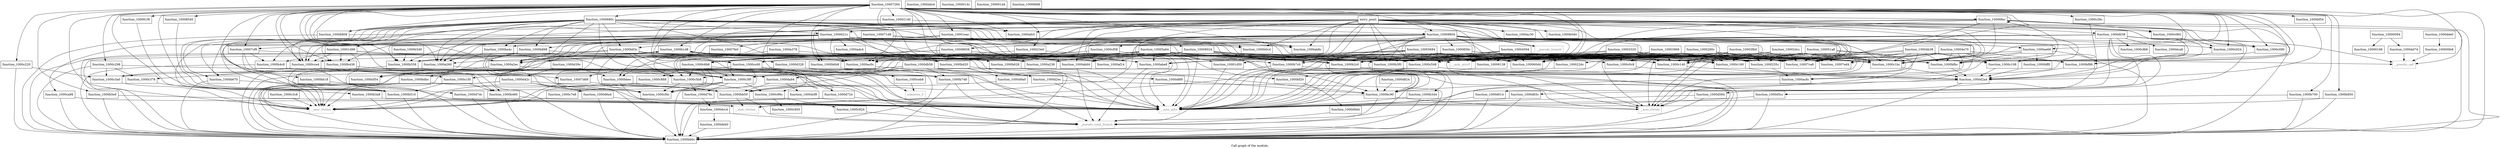 digraph "Call graph of the module." {
  label="Call graph of the module.";
  node [shape=record];

  Node_function_10006fec [label="{function_10006fec}"];
  Node_function_1000c0c8 [label="{function_1000c0c8}"];
  Node_function_10008804 [label="{function_10008804}"];
  Node_function_1000a238 [label="{function_1000a238}"];
  Node_function_1000a260 [label="{function_1000a260}"];
  Node_function_1000b6b8 [label="{function_1000b6b8}"];
  Node_function_1000a2ec [label="{function_1000a2ec}"];
  Node_function_1000a378 [label="{function_1000a378}"];
  Node_function_1000ab64 [label="{function_1000ab64}"];
  Node_function_1000b700 [label="{function_1000b700}"];
  Node_function_1000ab8c [label="{function_1000ab8c}"];
  Node_function_1000abe8 [label="{function_1000abe8}"];
  Node_function_1000ac0c [label="{function_1000ac0c}"];
  Node_function_1000ac30 [label="{function_1000ac30}"];
  Node_function_1000b748 [label="{function_1000b748}"];
  Node_function_1000b510 [label="{function_1000b510}"];
  Node_function_100071d8 [label="{function_100071d8}"];
  Node_function_1000ac8c [label="{function_1000ac8c}"];
  Node_function_10007294 [label="{function_10007294}"];
  Node_function_10007ca8 [label="{function_10007ca8}"];
  Node_function_1000adc4 [label="{function_1000adc4}"];
  Node_function_1000b7c0 [label="{function_1000b7c0}"];
  Node_function_1000ae68 [label="{function_1000ae68}"];
  Node_function_1000bfbc [label="{function_1000bfbc}"];
  Node_function_1000b558 [label="{function_1000b558}"];
  Node_function_1000c090 [label="{function_1000c090}"];
  Node_function_10008024 [label="{function_10008024}"];
  Node_function_1000b808 [label="{function_1000b808}"];
  Node_function_1000b438 [label="{function_1000b438}"];
  Node_function_1000af14 [label="{function_1000af14}"];
  Node_function_1000afc0 [label="{function_1000afc0}"];
  Node_function_1000b850 [label="{function_1000b850}"];
  Node_function_1000b040 [label="{function_1000b040}"];
  Node_function_1000b898 [label="{function_1000b898}"];
  Node_function_1000bff0 [label="{function_1000bff0}"];
  Node_function_1000b5d0 [label="{function_1000b5d0}"];
  Node_function_10007cf8 [label="{function_10007cf8}"];
  Node_function_1000b5e0 [label="{function_1000b5e0}"];
  Node_function_1000c024 [label="{function_1000c024}"];
  Node_function_10008540 [label="{function_10008540}"];
  Node_function_1000b93c [label="{function_1000b93c}"];
  Node_function_1000ba4c [label="{function_1000ba4c}"];
  Node_function_1000bb0c [label="{function_1000bb0c}"];
  Node_function_1000b628 [label="{function_1000b628}"];
  Node_function_10007d68 [label="{function_10007d68}"];
  Node_function_1000bb18 [label="{function_1000bb18}"];
  Node_function_1000c060 [label="{function_1000c060}"];
  Node_function_1000b670 [label="{function_1000b670}"];
  Node_function_1000856c [label="{function_1000856c}"];
  Node_function_1000b480 [label="{function_1000b480}"];
  Node_function_1000bb50 [label="{function_1000bb50}"];
  Node_function_1000b0c4 [label="{function_1000b0c4}"];
  Node_function_1000bbec [label="{function_1000bbec}"];
  Node_function_1000bc90 [label="{function_1000bc90}"];
  Node_function_10007ed4 [label="{function_10007ed4}"];
  Node_function_1000b1d8 [label="{function_1000b1d8}"];
  Node_function_10007fe0 [label="{function_10007fe0}"];
  Node_function_10008658 [label="{function_10008658}"];
  Node_function_1000b4c8 [label="{function_1000b4c8}"];
  Node_function_1000bd20 [label="{function_1000bd20}"];
  Node_function_1000b2c0 [label="{function_1000b2c0}"];
  Node_function_1000bdbc [label="{function_1000bdbc}"];
  Node_function_1000b344 [label="{function_1000b344}"];
  Node_function_1000bf20 [label="{function_1000bf20}"];
  Node_function_1000b3a8 [label="{function_1000b3a8}"];
  Node_function_1000bf54 [label="{function_1000bf54}"];
  Node_function_1000b3f0 [label="{function_1000b3f0}"];
  Node_function_1000d038 [label="{function_1000d038}"];
  Node_function_1000c108 [label="{function_1000c108}"];
  Node_function_1000c140 [label="{function_1000c140}"];
  Node_function_1000c180 [label="{function_1000c180}"];
  Node_function_1000c1bc [label="{function_1000c1bc}"];
  Node_function_1000c1f0 [label="{function_1000c1f0}"];
  Node_function_1000c220 [label="{function_1000c220}"];
  Node_function_1000c26c [label="{function_1000c26c}"];
  Node_function_1000c298 [label="{function_1000c298}"];
  Node_function_1000c378 [label="{function_1000c378}"];
  Node_function_1000c3a0 [label="{function_1000c3a0}"];
  Node_function_1000c3c8 [label="{function_1000c3c8}"];
  Node_function_1000c3f0 [label="{function_1000c3f0}"];
  Node_function_1000c548 [label="{function_1000c548}"];
  Node_function_1000c5b8 [label="{function_1000c5b8}"];
  Node_function_1000c6b8 [label="{function_1000c6b8}"];
  Node_function_1000c7e8 [label="{function_1000c7e8}"];
  Node_function_1000c888 [label="{function_1000c888}"];
  Node_function_1000c924 [label="{function_1000c924}"];
  Node_function_1000c950 [label="{function_1000c950}"];
  Node_function_1000c96c [label="{function_1000c96c}"];
  Node_function_1000ca98 [label="{function_1000ca98}"];
  Node_function_1000cc60 [label="{function_1000cc60}"];
  Node_function_1000cce4 [label="{function_1000cce4}"];
  Node_function_1000ceb8 [label="{function_1000ceb8}"];
  Node_function_1000cf4c [label="{function_1000cf4c}"];
  Node_function_1000cf54 [label="{function_1000cf54}"];
  Node_function_1000cf58 [label="{function_1000cf58}"];
  Node_function_1000cfb8 [label="{function_1000cfb8}"];
  Node_function_1000d2a4 [label="{function_1000d2a4}"];
  Node_function_1000d2ec [label="{function_1000d2ec}"];
  Node_function_1000d328 [label="{function_1000d328}"];
  Node_function_1000d39c [label="{function_1000d39c}"];
  Node_function_1000d42c [label="{function_1000d42c}"];
  Node_function_1000d584 [label="{function_1000d584}"];
  Node_function_1000d5cc [label="{function_1000d5cc}"];
  Node_function_1000d614 [label="{function_1000d614}"];
  Node_function_1000d65c [label="{function_1000d65c}"];
  Node_function_1000d6a4 [label="{function_1000d6a4}"];
  Node_function_1000d724 [label="{function_1000d724}"];
  Node_function_1000d76c [label="{function_1000d76c}"];
  Node_function_1000d7dc [label="{function_1000d7dc}"];
  Node_function_1000d824 [label="{function_1000d824}"];
  Node_function_1000d8f0 [label="{function_1000d8f0}"];
  Node_function_1000d9a0 [label="{function_1000d9a0}"];
  Node_function_1000d9d4 [label="{function_1000d9d4}"];
  Node_function_1000da94 [label="{function_1000da94}"];
  Node_function_1000db58 [label="{function_1000db58}"];
  Node_function_1000dca8 [label="{function_1000dca8}"];
  Node_function_1000dcc4 [label="{function_1000dcc4}"];
  Node_function_1000dcf8 [label="{function_1000dcf8}"];
  Node_function_1000dd40 [label="{function_1000dd40}"];
  Node_function_1000dd74 [label="{function_1000dd74}"];
  Node_function_1000ddc4 [label="{function_1000ddc4}"];
  Node_function_1000dde0 [label="{function_1000dde0}"];
  Node___asm_rlwinm [color="gray50", fontcolor="gray50", label="{__asm_rlwinm}"];
  Node___asm_rlwinm_ [color="gray50", fontcolor="gray50", label="{__asm_rlwinm_}"];
  Node___asm_rlwimi [color="gray50", fontcolor="gray50", label="{__asm_rlwimi}"];
  Node___asm_mfcr [color="gray50", fontcolor="gray50", label="{__asm_mfcr}"];
  Node___asm_mtcrf [color="gray50", fontcolor="gray50", label="{__asm_mtcrf}"];
  Node_unknown_0 [color="gray50", fontcolor="gray50", label="{unknown_0}"];
  Node_function_1000bf88 [label="{function_1000bf88}"];
  Node___pseudo_call [color="gray50", fontcolor="gray50", label="{__pseudo_call}"];
  Node___pseudo_branch [color="gray50", fontcolor="gray50", label="{__pseudo_branch}"];
  Node___pseudo_cond_branch [color="gray50", fontcolor="gray50", label="{__pseudo_cond_branch}"];
  Node_function_10000094 [label="{function_10000094}"];
  Node_function_100000b8 [label="{function_100000b8}"];
  Node_function_1000014c [label="{function_1000014c}"];
  Node_function_10000168 [label="{function_10000168}"];
  Node_function_100001d4 [label="{function_100001d4}"];
  Node_entry_point [label="{entry_point}"];
  Node_function_10001d50 [label="{function_10001d50}"];
  Node_function_10001d98 [label="{function_10001d98}"];
  Node_function_10001eac [label="{function_10001eac}"];
  Node_function_10002140 [label="{function_10002140}"];
  Node_function_100022dc [label="{function_100022dc}"];
  Node_function_1000235c [label="{function_1000235c}"];
  Node_function_100023e0 [label="{function_100023e0}"];
  Node_function_1000280c [label="{function_1000280c}"];
  Node_function_10002dcc [label="{function_10002dcc}"];
  Node_function_10003320 [label="{function_10003320}"];
  Node_function_10003968 [label="{function_10003968}"];
  Node_function_10003fb0 [label="{function_10003fb0}"];
  Node_function_10004594 [label="{function_10004594}"];
  Node_function_10004b38 [label="{function_10004b38}"];
  Node_function_10004e70 [label="{function_10004e70}"];
  Node_function_100051a8 [label="{function_100051a8}"];
  Node_function_10005684 [label="{function_10005684}"];
  Node_function_10005a64 [label="{function_10005a64}"];
  Node_function_100060d4 [label="{function_100060d4}"];
  Node_function_10006138 [label="{function_10006138}"];
  Node_function_100061f0 [label="{function_100061f0}"];
  Node_function_1000621c [label="{function_1000621c}"];
  Node_function_1000680c [label="{function_1000680c}"];
  Node_function_10006fd8 [label="{function_10006fd8}"];
  Node_function_10006fec -> Node_function_10006fec;
  Node_function_10006fec -> Node_function_1000bfbc;
  Node_function_10006fec -> Node_function_1000bb0c;
  Node_function_10006fec -> Node_function_1000c060;
  Node_function_10006fec -> Node_function_1000b2c0;
  Node_function_10006fec -> Node_function_1000b3f0;
  Node_function_10006fec -> Node_function_1000c180;
  Node_function_10006fec -> Node_function_1000c1bc;
  Node_function_10006fec -> Node_function_1000cce4;
  Node_function_10006fec -> Node_function_1000bf88;
  Node_function_10006fec -> Node_function_1000621c;
  Node_function_1000c0c8 -> Node_function_1000d2a4;
  Node_function_10008804 -> Node_function_1000c0c8;
  Node_function_10008804 -> Node_function_1000b6b8;
  Node_function_10008804 -> Node_function_10007ca8;
  Node_function_10008804 -> Node_function_1000b7c0;
  Node_function_10008804 -> Node_function_1000ae68;
  Node_function_10008804 -> Node_function_1000c090;
  Node_function_10008804 -> Node_function_1000b438;
  Node_function_10008804 -> Node_function_10007cf8;
  Node_function_10008804 -> Node_function_1000c024;
  Node_function_10008804 -> Node_function_1000bb0c;
  Node_function_10008804 -> Node_function_1000856c;
  Node_function_10008804 -> Node_function_1000bbec;
  Node_function_10008804 -> Node_function_10008658;
  Node_function_10008804 -> Node_function_1000b2c0;
  Node_function_10008804 -> Node_function_1000b3f0;
  Node_function_10008804 -> Node_function_1000c108;
  Node_function_10008804 -> Node_function_1000c140;
  Node_function_10008804 -> Node_function_1000c180;
  Node_function_10008804 -> Node_function_1000c1bc;
  Node_function_10008804 -> Node_function_1000c548;
  Node_function_10008804 -> Node_function_1000cc60;
  Node_function_10008804 -> Node___asm_rlwinm;
  Node_function_10008804 -> Node___asm_rlwimi;
  Node_function_10008804 -> Node___pseudo_branch;
  Node_function_10008804 -> Node_function_100060d4;
  Node_function_10008804 -> Node_function_10006138;
  Node_function_1000a260 -> Node___asm_rlwinm;
  Node_function_1000a260 -> Node___pseudo_cond_branch;
  Node_function_1000b6b8 -> Node_function_1000bb0c;
  Node_function_1000b6b8 -> Node___asm_mfcr;
  Node_function_1000a2ec -> Node___asm_rlwinm;
  Node_function_1000a2ec -> Node___pseudo_cond_branch;
  Node_function_1000a378 -> Node_function_1000abe8;
  Node_function_1000a378 -> Node_function_1000c3f0;
  Node_function_1000ab64 -> Node___pseudo_cond_branch;
  Node_function_1000b700 -> Node_function_1000bb0c;
  Node_function_1000b700 -> Node___asm_mfcr;
  Node_function_1000abe8 -> Node___pseudo_cond_branch;
  Node_function_1000ac0c -> Node___pseudo_cond_branch;
  Node_function_1000b748 -> Node_function_1000bb0c;
  Node_function_1000b748 -> Node___asm_mfcr;
  Node_function_1000b510 -> Node_function_1000bb0c;
  Node_function_1000b510 -> Node___asm_mfcr;
  Node_function_100071d8 -> Node_function_1000a238;
  Node_function_100071d8 -> Node_function_1000a260;
  Node_function_100071d8 -> Node_function_1000a2ec;
  Node_function_100071d8 -> Node_function_10007ca8;
  Node_function_100071d8 -> Node_function_10008024;
  Node_function_100071d8 -> Node_function_10007fe0;
  Node_function_1000ac8c -> Node___pseudo_cond_branch;
  Node_function_10007294 -> Node_function_10006fec;
  Node_function_10007294 -> Node_function_10008804;
  Node_function_10007294 -> Node_function_1000a238;
  Node_function_10007294 -> Node_function_1000a260;
  Node_function_10007294 -> Node_function_1000b6b8;
  Node_function_10007294 -> Node_function_1000a2ec;
  Node_function_10007294 -> Node_function_1000ab64;
  Node_function_10007294 -> Node_function_1000b700;
  Node_function_10007294 -> Node_function_1000ab8c;
  Node_function_10007294 -> Node_function_1000ac0c;
  Node_function_10007294 -> Node_function_1000b748;
  Node_function_10007294 -> Node_function_1000b510;
  Node_function_10007294 -> Node_function_10007ca8;
  Node_function_10007294 -> Node_function_1000ae68;
  Node_function_10007294 -> Node_function_1000bfbc;
  Node_function_10007294 -> Node_function_1000b558;
  Node_function_10007294 -> Node_function_1000c090;
  Node_function_10007294 -> Node_function_1000b808;
  Node_function_10007294 -> Node_function_1000b438;
  Node_function_10007294 -> Node_function_1000afc0;
  Node_function_10007294 -> Node_function_1000b850;
  Node_function_10007294 -> Node_function_10007cf8;
  Node_function_10007294 -> Node_function_1000b5e0;
  Node_function_10007294 -> Node_function_1000c024;
  Node_function_10007294 -> Node_function_10008540;
  Node_function_10007294 -> Node_function_1000bb0c;
  Node_function_10007294 -> Node_function_10007d68;
  Node_function_10007294 -> Node_function_1000bb50;
  Node_function_10007294 -> Node_function_1000b1d8;
  Node_function_10007294 -> Node_function_1000b2c0;
  Node_function_10007294 -> Node_function_1000b3a8;
  Node_function_10007294 -> Node_function_1000bf54;
  Node_function_10007294 -> Node_function_1000b3f0;
  Node_function_10007294 -> Node_function_1000c108;
  Node_function_10007294 -> Node_function_1000c1bc;
  Node_function_10007294 -> Node_function_1000c1f0;
  Node_function_10007294 -> Node_function_1000c220;
  Node_function_10007294 -> Node_function_1000c26c;
  Node_function_10007294 -> Node_function_1000c298;
  Node_function_10007294 -> Node_function_1000cc60;
  Node_function_10007294 -> Node_function_1000cce4;
  Node_function_10007294 -> Node___asm_rlwinm;
  Node_function_10007294 -> Node___pseudo_call;
  Node_function_10007294 -> Node_function_10001eac;
  Node_function_10007294 -> Node_function_10002140;
  Node_function_10007294 -> Node_function_100023e0;
  Node_function_10007294 -> Node_function_100061f0;
  Node_function_10007294 -> Node_function_1000680c;
  Node_function_1000adc4 -> Node_function_1000b628;
  Node_function_1000b7c0 -> Node_function_1000bb0c;
  Node_function_1000b7c0 -> Node___asm_mfcr;
  Node_function_1000ae68 -> Node_function_1000bfbc;
  Node_function_1000ae68 -> Node_function_1000bff0;
  Node_function_1000ae68 -> Node_function_1000bb0c;
  Node_function_1000ae68 -> Node_function_1000b3f0;
  Node_function_1000ae68 -> Node_function_1000c1bc;
  Node_function_1000bfbc -> Node_function_1000d2a4;
  Node_function_1000b558 -> Node_function_1000bb0c;
  Node_function_1000b558 -> Node___asm_mfcr;
  Node_function_1000c090 -> Node_function_1000d2a4;
  Node_function_10008024 -> Node_function_1000c0c8;
  Node_function_10008024 -> Node_function_1000b6b8;
  Node_function_10008024 -> Node_function_1000ab64;
  Node_function_10008024 -> Node_function_1000ac0c;
  Node_function_10008024 -> Node_function_10007ca8;
  Node_function_10008024 -> Node_function_1000bfbc;
  Node_function_10008024 -> Node_function_1000b2c0;
  Node_function_10008024 -> Node_function_1000b3f0;
  Node_function_10008024 -> Node_function_1000c108;
  Node_function_10008024 -> Node_function_1000c1bc;
  Node_function_10008024 -> Node_function_1000c548;
  Node_function_10008024 -> Node_function_1000c5b8;
  Node_function_10008024 -> Node_function_1000c6b8;
  Node_function_10008024 -> Node_function_1000cce4;
  Node_function_10008024 -> Node___asm_rlwinm;
  Node_function_10008024 -> Node___asm_mfcr;
  Node_function_10008024 -> Node___asm_mtcrf;
  Node_function_1000b808 -> Node_function_1000bb0c;
  Node_function_1000b808 -> Node___asm_mfcr;
  Node_function_1000b438 -> Node_function_1000bb0c;
  Node_function_1000b438 -> Node___asm_mfcr;
  Node_function_1000b850 -> Node_function_1000bb0c;
  Node_function_1000b850 -> Node___asm_mfcr;
  Node_function_1000b898 -> Node_function_1000bb0c;
  Node_function_1000b898 -> Node_function_1000b3f0;
  Node_function_1000b898 -> Node_function_1000c5b8;
  Node_function_1000b898 -> Node_function_1000cf4c;
  Node_function_1000b898 -> Node_function_1000cf54;
  Node_function_1000bff0 -> Node_function_1000d2a4;
  Node_function_1000b5d0 -> Node_function_1000b558;
  Node_function_10007cf8 -> Node_function_1000b7c0;
  Node_function_10007cf8 -> Node_function_1000bb18;
  Node_function_10007cf8 -> Node_function_1000b480;
  Node_function_10007cf8 -> Node_function_1000b4c8;
  Node_function_1000b5e0 -> Node_function_1000bb0c;
  Node_function_1000b5e0 -> Node___asm_mfcr;
  Node_function_1000c024 -> Node_function_1000d2a4;
  Node_function_10008540 -> Node_function_1000b510;
  Node_function_1000b93c -> Node_function_1000b558;
  Node_function_1000b93c -> Node_function_1000bb0c;
  Node_function_1000b93c -> Node_function_1000b2c0;
  Node_function_1000b93c -> Node_function_1000b3f0;
  Node_function_1000b93c -> Node_function_1000c3f0;
  Node_function_1000b93c -> Node_function_1000c548;
  Node_function_1000b93c -> Node_function_1000c5b8;
  Node_function_1000b93c -> Node_function_1000cf4c;
  Node_function_1000b93c -> Node_function_1000d328;
  Node_function_1000ba4c -> Node_function_1000cf4c;
  Node_function_1000ba4c -> Node_function_1000cf54;
  Node_function_1000ba4c -> Node_function_1000d39c;
  Node_function_1000b628 -> Node_function_1000bb0c;
  Node_function_1000b628 -> Node___asm_mfcr;
  Node_function_10007d68 -> Node_function_1000bb50;
  Node_function_10007d68 -> Node___asm_rlwinm;
  Node_function_1000bb18 -> Node_function_1000d7dc;
  Node_function_1000c060 -> Node_function_1000d2a4;
  Node_function_1000b670 -> Node_function_1000bb0c;
  Node_function_1000b670 -> Node___asm_mfcr;
  Node_function_1000856c -> Node_function_1000ac0c;
  Node_function_1000856c -> Node_function_1000bfbc;
  Node_function_1000856c -> Node_function_1000b2c0;
  Node_function_1000856c -> Node_function_1000b3f0;
  Node_function_1000856c -> Node_function_1000c1bc;
  Node_function_1000b480 -> Node_function_1000bb0c;
  Node_function_1000b480 -> Node___asm_mfcr;
  Node_function_1000bb50 -> Node___asm_rlwinm_;
  Node_function_1000bb50 -> Node___pseudo_cond_branch;
  Node_function_1000bbec -> Node_function_1000bb50;
  Node_function_1000bbec -> Node___asm_rlwinm_;
  Node_function_1000bc90 -> Node___asm_rlwinm_;
  Node_function_1000bc90 -> Node___asm_rlwimi;
  Node_function_1000bc90 -> Node___pseudo_cond_branch;
  Node_function_1000b1d8 -> Node_function_1000bb0c;
  Node_function_1000b1d8 -> Node_function_1000bd20;
  Node_function_1000b1d8 -> Node_function_1000bdbc;
  Node_function_1000b1d8 -> Node___asm_mfcr;
  Node_function_10007fe0 -> Node_function_1000c5b8;
  Node_function_10008658 -> Node_function_1000ab64;
  Node_function_10008658 -> Node_function_1000abe8;
  Node_function_10008658 -> Node_function_1000c3f0;
  Node_function_10008658 -> Node_function_1000c6b8;
  Node_function_1000b4c8 -> Node_function_1000bb0c;
  Node_function_1000b4c8 -> Node___asm_mfcr;
  Node_function_1000bd20 -> Node_function_1000bc90;
  Node_function_1000bd20 -> Node_function_1000b1d8;
  Node_function_1000bd20 -> Node_function_1000d9a0;
  Node_function_1000b2c0 -> Node_function_1000bb0c;
  Node_function_1000b2c0 -> Node_function_1000b344;
  Node_function_1000b2c0 -> Node___asm_mfcr;
  Node_function_1000bdbc -> Node_function_1000bb0c;
  Node_function_1000bdbc -> Node_function_1000bb50;
  Node_function_1000bdbc -> Node_function_1000b1d8;
  Node_function_1000bdbc -> Node___asm_rlwinm;
  Node_function_1000b344 -> Node_function_1000bb0c;
  Node_function_1000b344 -> Node___asm_mfcr;
  Node_function_1000bf20 -> Node_function_1000d9d4;
  Node_function_1000b3a8 -> Node_function_1000bb0c;
  Node_function_1000b3a8 -> Node___asm_mfcr;
  Node_function_1000bf54 -> Node_function_1000d2a4;
  Node_function_1000b3f0 -> Node_function_1000bb0c;
  Node_function_1000b3f0 -> Node___asm_mfcr;
  Node_function_1000d038 -> Node_function_1000bb0c;
  Node_function_1000d038 -> Node_function_1000bb50;
  Node_function_1000d038 -> Node_function_1000bc90;
  Node_function_1000d038 -> Node_function_1000cc60;
  Node_function_1000d038 -> Node_function_1000cf58;
  Node_function_1000d038 -> Node_function_1000cfb8;
  Node_function_1000d038 -> Node_function_1000d584;
  Node_function_1000d038 -> Node_function_1000d5cc;
  Node_function_1000d038 -> Node_function_1000d614;
  Node_function_1000d038 -> Node_function_1000d65c;
  Node_function_1000d038 -> Node_function_1000dca8;
  Node_function_1000d038 -> Node___pseudo_call;
  Node_function_1000c108 -> Node_function_1000d2a4;
  Node_function_1000c140 -> Node_function_1000d2a4;
  Node_function_1000c180 -> Node_function_1000d2a4;
  Node_function_1000c1bc -> Node_function_1000d2a4;
  Node_function_1000c1f0 -> Node_function_1000b510;
  Node_function_1000c1f0 -> Node_function_1000b480;
  Node_function_1000c220 -> Node_function_1000bb0c;
  Node_function_1000c220 -> Node_function_1000c3a0;
  Node_function_1000c26c -> Node_function_1000bc90;
  Node_function_1000c298 -> Node_function_1000bb0c;
  Node_function_1000c298 -> Node_function_1000c378;
  Node_function_1000c298 -> Node_function_1000c3a0;
  Node_function_1000c298 -> Node_function_1000da94;
  Node_function_1000c378 -> Node___asm_rlwinm;
  Node_function_1000c3a0 -> Node___asm_rlwinm;
  Node_function_1000c3c8 -> Node___asm_rlwinm;
  Node_function_1000c3f0 -> Node_function_1000bb0c;
  Node_function_1000c3f0 -> Node_function_1000c7e8;
  Node_function_1000c3f0 -> Node_function_1000c96c;
  Node_function_1000c3f0 -> Node_function_1000cf4c;
  Node_function_1000c3f0 -> Node_function_1000d76c;
  Node_function_1000c3f0 -> Node___asm_rlwinm;
  Node_function_1000c548 -> Node_function_1000bb0c;
  Node_function_1000c548 -> Node_function_1000bc90;
  Node_function_1000c548 -> Node_function_1000c3f0;
  Node_function_1000c5b8 -> Node_function_1000c96c;
  Node_function_1000c5b8 -> Node_function_1000cf4c;
  Node_function_1000c5b8 -> Node_function_1000d76c;
  Node_function_1000c6b8 -> Node_function_1000bb50;
  Node_function_1000c6b8 -> Node_function_1000c3f0;
  Node_function_1000c6b8 -> Node_function_1000c5b8;
  Node_function_1000c6b8 -> Node_function_1000c888;
  Node_function_1000c6b8 -> Node_function_1000c96c;
  Node_function_1000c6b8 -> Node_function_1000cf4c;
  Node_function_1000c6b8 -> Node___asm_rlwinm;
  Node_function_1000c7e8 -> Node___asm_rlwinm;
  Node_function_1000c888 -> Node___asm_rlwinm;
  Node_function_1000c924 -> Node___pseudo_cond_branch;
  Node_function_1000c96c -> Node_function_1000c924;
  Node_function_1000c96c -> Node_function_1000c950;
  Node_function_1000ca98 -> Node_function_1000bb0c;
  Node_function_1000ca98 -> Node___asm_rlwinm_;
  Node_function_1000cc60 -> Node_function_1000ceb8;
  Node_function_1000cc60 -> Node_function_1000cf4c;
  Node_function_1000cc60 -> Node_function_1000cf54;
  Node_function_1000cc60 -> Node_function_1000d2ec;
  Node_function_1000cc60 -> Node_unknown_0;
  Node_function_1000cce4 -> Node_function_1000b748;
  Node_function_1000cce4 -> Node_function_1000bb0c;
  Node_function_1000cce4 -> Node_function_1000c378;
  Node_function_1000cce4 -> Node_function_1000c3a0;
  Node_function_1000cce4 -> Node_function_1000d724;
  Node_function_1000cce4 -> Node_function_1000da94;
  Node_function_1000cce4 -> Node___asm_rlwinm;
  Node_function_1000cce4 -> Node___asm_mfcr;
  Node_function_1000ceb8 -> Node_unknown_0;
  Node_function_1000cf58 -> Node_function_1000b558;
  Node_function_1000cf58 -> Node_function_1000b2c0;
  Node_function_1000cf58 -> Node_function_1000db58;
  Node_function_1000d2a4 -> Node_function_1000bb0c;
  Node_function_1000d2a4 -> Node___asm_mfcr;
  Node_function_1000d2ec -> Node_function_1000bb0c;
  Node_function_1000d2ec -> Node___asm_mfcr;
  Node_function_1000d328 -> Node_function_1000bb0c;
  Node_function_1000d328 -> Node_function_1000d8f0;
  Node_function_1000d328 -> Node___asm_mfcr;
  Node_function_1000d39c -> Node_function_1000bbec;
  Node_function_1000d39c -> Node_function_1000d42c;
  Node_function_1000d42c -> Node_function_1000bb0c;
  Node_function_1000d42c -> Node_function_1000bb50;
  Node_function_1000d42c -> Node_function_1000d6a4;
  Node_function_1000d42c -> Node___asm_rlwinm;
  Node_function_1000d42c -> Node___asm_mfcr;
  Node_function_1000d584 -> Node_function_1000bb0c;
  Node_function_1000d584 -> Node___asm_mfcr;
  Node_function_1000d5cc -> Node_function_1000bb0c;
  Node_function_1000d5cc -> Node___asm_mfcr;
  Node_function_1000d614 -> Node_function_1000bb0c;
  Node_function_1000d614 -> Node___asm_mfcr;
  Node_function_1000d65c -> Node_function_1000bb0c;
  Node_function_1000d65c -> Node___asm_mfcr;
  Node_function_1000d6a4 -> Node_function_1000bb0c;
  Node_function_1000d6a4 -> Node___asm_mfcr;
  Node_function_1000d724 -> Node_function_1000bb0c;
  Node_function_1000d724 -> Node___asm_mfcr;
  Node_function_1000d76c -> Node_function_1000dcc4;
  Node_function_1000d7dc -> Node_function_1000bb0c;
  Node_function_1000d7dc -> Node___asm_mfcr;
  Node_function_1000d824 -> Node_function_1000bc90;
  Node_function_1000d8f0 -> Node_function_1000bc90;
  Node_function_1000d9a0 -> Node_function_1000bb50;
  Node_function_1000d9d4 -> Node___pseudo_cond_branch;
  Node_function_1000da94 -> Node_function_1000bb50;
  Node_function_1000da94 -> Node_function_1000dcf8;
  Node_function_1000db58 -> Node_function_1000b748;
  Node_function_1000db58 -> Node_function_1000bc90;
  Node_function_1000db58 -> Node_function_1000c1f0;
  Node_function_1000db58 -> Node_function_1000c3a0;
  Node_function_1000db58 -> Node_function_1000cf4c;
  Node_function_1000db58 -> Node_function_1000d2ec;
  Node_function_1000db58 -> Node_function_1000da94;
  Node_function_1000db58 -> Node___pseudo_cond_branch;
  Node_function_1000dcc4 -> Node_function_1000dd40;
  Node_function_1000dcc4 -> Node___pseudo_cond_branch;
  Node_function_1000dcf8 -> Node_function_1000bb0c;
  Node_function_1000dcf8 -> Node___asm_mfcr;
  Node_function_1000dd40 -> Node_function_1000bb0c;
  Node_function_1000dd74 -> Node___pseudo_call;
  Node_function_1000dde0 -> Node_function_100000b8;
  Node_function_1000bf88 -> Node_function_1000d2a4;
  Node_function_10000094 -> Node_function_1000dd74;
  Node_function_10000094 -> Node_function_10000168;
  Node_function_100000b8 -> Node___pseudo_call;
  Node_entry_point -> Node_function_1000a238;
  Node_entry_point -> Node_function_1000a260;
  Node_entry_point -> Node_function_1000b6b8;
  Node_entry_point -> Node_function_1000a2ec;
  Node_entry_point -> Node_function_1000ab64;
  Node_entry_point -> Node_function_1000ab8c;
  Node_entry_point -> Node_function_1000ac0c;
  Node_entry_point -> Node_function_1000ac30;
  Node_entry_point -> Node_function_1000ac8c;
  Node_entry_point -> Node_function_10007ca8;
  Node_entry_point -> Node_function_1000b7c0;
  Node_entry_point -> Node_function_1000bfbc;
  Node_entry_point -> Node_function_1000c090;
  Node_entry_point -> Node_function_1000af14;
  Node_entry_point -> Node_function_1000afc0;
  Node_entry_point -> Node_function_1000b040;
  Node_entry_point -> Node_function_1000c024;
  Node_entry_point -> Node_function_1000bb0c;
  Node_entry_point -> Node_function_1000b0c4;
  Node_entry_point -> Node_function_1000bbec;
  Node_entry_point -> Node_function_1000bc90;
  Node_entry_point -> Node_function_1000b2c0;
  Node_entry_point -> Node_function_1000b3f0;
  Node_entry_point -> Node_function_1000d038;
  Node_entry_point -> Node_function_1000c108;
  Node_entry_point -> Node_function_1000c180;
  Node_entry_point -> Node_function_1000c1bc;
  Node_entry_point -> Node_function_1000c548;
  Node_entry_point -> Node_function_1000cce4;
  Node_entry_point -> Node___asm_rlwinm;
  Node_entry_point -> Node___asm_mfcr;
  Node_entry_point -> Node___asm_mtcrf;
  Node_entry_point -> Node___pseudo_branch;
  Node_entry_point -> Node_function_10001d50;
  Node_entry_point -> Node_function_1000235c;
  Node_function_10001d50 -> Node___pseudo_cond_branch;
  Node_function_10001d98 -> Node_function_1000b510;
  Node_function_10001d98 -> Node_function_1000b438;
  Node_function_10001d98 -> Node_function_1000b4c8;
  Node_function_10001d98 -> Node_function_1000cc60;
  Node_function_10001d98 -> Node_function_1000cce4;
  Node_function_10001d98 -> Node___pseudo_call;
  Node_function_10001eac -> Node_function_1000abe8;
  Node_function_10001eac -> Node_function_1000bb0c;
  Node_function_10001eac -> Node_function_1000c548;
  Node_function_10001eac -> Node_function_1000c5b8;
  Node_function_10001eac -> Node___asm_mfcr;
  Node_function_10001eac -> Node___asm_mtcrf;
  Node_function_10001eac -> Node_function_10001d98;
  Node_function_10002140 -> Node_function_10008804;
  Node_function_10002140 -> Node_function_1000b510;
  Node_function_100022dc -> Node_function_1000bf20;
  Node_function_1000235c -> Node_function_1000ac8c;
  Node_function_100023e0 -> Node_function_1000c548;
  Node_function_100023e0 -> Node_function_1000c6b8;
  Node_function_1000280c -> Node_function_1000abe8;
  Node_function_1000280c -> Node_function_10007ca8;
  Node_function_1000280c -> Node_function_10007ed4;
  Node_function_1000280c -> Node_function_1000b3f0;
  Node_function_1000280c -> Node_function_1000c140;
  Node_function_1000280c -> Node_function_1000c180;
  Node_function_1000280c -> Node_function_1000c1bc;
  Node_function_1000280c -> Node_function_1000c548;
  Node_function_1000280c -> Node___asm_rlwimi;
  Node_function_1000280c -> Node___asm_mfcr;
  Node_function_1000280c -> Node___asm_mtcrf;
  Node_function_1000280c -> Node_function_1000235c;
  Node_function_1000280c -> Node_function_100060d4;
  Node_function_1000280c -> Node_function_10006138;
  Node_function_10002dcc -> Node_function_10007ca8;
  Node_function_10002dcc -> Node_function_10007ed4;
  Node_function_10002dcc -> Node_function_1000b3f0;
  Node_function_10002dcc -> Node_function_1000c140;
  Node_function_10002dcc -> Node_function_1000c180;
  Node_function_10002dcc -> Node_function_1000c1bc;
  Node_function_10002dcc -> Node_function_1000c548;
  Node_function_10002dcc -> Node___asm_rlwimi;
  Node_function_10002dcc -> Node___asm_mfcr;
  Node_function_10002dcc -> Node___asm_mtcrf;
  Node_function_10002dcc -> Node_function_1000235c;
  Node_function_10002dcc -> Node_function_100060d4;
  Node_function_10002dcc -> Node_function_10006138;
  Node_function_10003320 -> Node_function_1000c0c8;
  Node_function_10003320 -> Node_function_10007ca8;
  Node_function_10003320 -> Node_function_1000b7c0;
  Node_function_10003320 -> Node_function_1000bfbc;
  Node_function_10003320 -> Node_function_10007ed4;
  Node_function_10003320 -> Node_function_1000b2c0;
  Node_function_10003320 -> Node_function_1000b3f0;
  Node_function_10003320 -> Node_function_1000c140;
  Node_function_10003320 -> Node_function_1000c180;
  Node_function_10003320 -> Node_function_1000c1bc;
  Node_function_10003320 -> Node_function_1000c3f0;
  Node_function_10003320 -> Node_function_1000c548;
  Node_function_10003320 -> Node___asm_rlwimi;
  Node_function_10003320 -> Node___asm_mfcr;
  Node_function_10003320 -> Node___asm_mtcrf;
  Node_function_10003320 -> Node_function_1000235c;
  Node_function_10003320 -> Node_function_100060d4;
  Node_function_10003320 -> Node_function_10006138;
  Node_function_10003968 -> Node_function_1000c0c8;
  Node_function_10003968 -> Node_function_10007ca8;
  Node_function_10003968 -> Node_function_1000b7c0;
  Node_function_10003968 -> Node_function_1000bfbc;
  Node_function_10003968 -> Node_function_10007ed4;
  Node_function_10003968 -> Node_function_1000b2c0;
  Node_function_10003968 -> Node_function_1000b3f0;
  Node_function_10003968 -> Node_function_1000c140;
  Node_function_10003968 -> Node_function_1000c180;
  Node_function_10003968 -> Node_function_1000c1bc;
  Node_function_10003968 -> Node_function_1000c3f0;
  Node_function_10003968 -> Node_function_1000c548;
  Node_function_10003968 -> Node___asm_rlwimi;
  Node_function_10003968 -> Node___asm_mfcr;
  Node_function_10003968 -> Node___asm_mtcrf;
  Node_function_10003968 -> Node_function_1000235c;
  Node_function_10003968 -> Node_function_100060d4;
  Node_function_10003968 -> Node_function_10006138;
  Node_function_10003fb0 -> Node_function_10007ca8;
  Node_function_10003fb0 -> Node_function_10007ed4;
  Node_function_10003fb0 -> Node_function_1000b3f0;
  Node_function_10003fb0 -> Node_function_1000c140;
  Node_function_10003fb0 -> Node_function_1000c180;
  Node_function_10003fb0 -> Node_function_1000c1bc;
  Node_function_10003fb0 -> Node_function_1000c548;
  Node_function_10003fb0 -> Node___asm_rlwimi;
  Node_function_10003fb0 -> Node___asm_mfcr;
  Node_function_10003fb0 -> Node___asm_mtcrf;
  Node_function_10003fb0 -> Node_function_100022dc;
  Node_function_10003fb0 -> Node_function_1000235c;
  Node_function_10003fb0 -> Node_function_100060d4;
  Node_function_10003fb0 -> Node_function_10006138;
  Node_function_10004594 -> Node_function_10007ca8;
  Node_function_10004594 -> Node_function_1000b3f0;
  Node_function_10004594 -> Node_function_1000c140;
  Node_function_10004594 -> Node_function_1000c180;
  Node_function_10004594 -> Node_function_1000c1bc;
  Node_function_10004594 -> Node_function_1000c548;
  Node_function_10004594 -> Node___asm_rlwimi;
  Node_function_10004594 -> Node___asm_mfcr;
  Node_function_10004594 -> Node___asm_mtcrf;
  Node_function_10004594 -> Node_function_100022dc;
  Node_function_10004594 -> Node_function_1000235c;
  Node_function_10004594 -> Node_function_100060d4;
  Node_function_10004594 -> Node_function_10006138;
  Node_function_10004b38 -> Node_function_10007ca8;
  Node_function_10004b38 -> Node_function_1000bfbc;
  Node_function_10004b38 -> Node_function_10007ed4;
  Node_function_10004b38 -> Node_function_1000c108;
  Node_function_10004b38 -> Node_function_1000c1bc;
  Node_function_10004b38 -> Node_function_1000c548;
  Node_function_10004b38 -> Node___asm_mfcr;
  Node_function_10004b38 -> Node_function_1000bf88;
  Node_function_10004b38 -> Node_function_1000235c;
  Node_function_10004e70 -> Node_function_10007ca8;
  Node_function_10004e70 -> Node_function_1000bfbc;
  Node_function_10004e70 -> Node_function_10007ed4;
  Node_function_10004e70 -> Node_function_1000c108;
  Node_function_10004e70 -> Node_function_1000c1bc;
  Node_function_10004e70 -> Node_function_1000c548;
  Node_function_10004e70 -> Node___asm_mfcr;
  Node_function_10004e70 -> Node_function_1000bf88;
  Node_function_10004e70 -> Node_function_1000235c;
  Node_function_100051a8 -> Node_function_10007ca8;
  Node_function_100051a8 -> Node_function_10007ed4;
  Node_function_100051a8 -> Node_function_1000b3f0;
  Node_function_100051a8 -> Node_function_1000c140;
  Node_function_100051a8 -> Node_function_1000c180;
  Node_function_100051a8 -> Node_function_1000c1bc;
  Node_function_100051a8 -> Node_function_1000c548;
  Node_function_100051a8 -> Node___asm_rlwimi;
  Node_function_100051a8 -> Node___asm_mfcr;
  Node_function_100051a8 -> Node___asm_mtcrf;
  Node_function_100051a8 -> Node_function_1000235c;
  Node_function_100051a8 -> Node_function_100060d4;
  Node_function_100051a8 -> Node_function_10006138;
  Node_function_10005684 -> Node_function_1000a238;
  Node_function_10005684 -> Node_function_1000a2ec;
  Node_function_10005684 -> Node_function_1000abe8;
  Node_function_10005684 -> Node_function_10007ca8;
  Node_function_10005684 -> Node_function_1000b3f0;
  Node_function_10005684 -> Node_function_1000c140;
  Node_function_10005684 -> Node_function_1000c180;
  Node_function_10005684 -> Node_function_1000c1bc;
  Node_function_10005684 -> Node_function_1000c548;
  Node_function_10005684 -> Node___asm_rlwimi;
  Node_function_10005684 -> Node___asm_mfcr;
  Node_function_10005684 -> Node___asm_mtcrf;
  Node_function_10005684 -> Node_function_1000235c;
  Node_function_10005684 -> Node_function_100060d4;
  Node_function_10005684 -> Node_function_10006138;
  Node_function_10005a64 -> Node_function_1000a238;
  Node_function_10005a64 -> Node_function_1000a260;
  Node_function_10005a64 -> Node_function_1000a2ec;
  Node_function_10005a64 -> Node_function_1000ab64;
  Node_function_10005a64 -> Node_function_1000abe8;
  Node_function_10005a64 -> Node_function_10007ca8;
  Node_function_10005a64 -> Node_function_1000b558;
  Node_function_10005a64 -> Node_function_1000af14;
  Node_function_10005a64 -> Node_function_1000b628;
  Node_function_10005a64 -> Node_function_10007d68;
  Node_function_10005a64 -> Node_function_1000bf20;
  Node_function_10005a64 -> Node_function_1000b3f0;
  Node_function_10005a64 -> Node_function_1000c140;
  Node_function_10005a64 -> Node_function_1000c180;
  Node_function_10005a64 -> Node_function_1000c1bc;
  Node_function_10005a64 -> Node_function_1000c548;
  Node_function_10005a64 -> Node___asm_rlwimi;
  Node_function_10005a64 -> Node___asm_mfcr;
  Node_function_10005a64 -> Node___asm_mtcrf;
  Node_function_10005a64 -> Node_function_10001d50;
  Node_function_10005a64 -> Node_function_1000235c;
  Node_function_10005a64 -> Node_function_100060d4;
  Node_function_10005a64 -> Node_function_10006138;
  Node_function_10006138 -> Node___asm_rlwinm_;
  Node_function_100061f0 -> Node_function_1000b510;
  Node_function_1000621c -> Node_function_1000a238;
  Node_function_1000621c -> Node_function_1000a260;
  Node_function_1000621c -> Node_function_1000a2ec;
  Node_function_1000621c -> Node_function_1000ab64;
  Node_function_1000621c -> Node_function_1000ab8c;
  Node_function_1000621c -> Node_function_1000ac0c;
  Node_function_1000621c -> Node_function_1000b510;
  Node_function_1000621c -> Node_function_1000ac8c;
  Node_function_1000621c -> Node_function_1000adc4;
  Node_function_1000621c -> Node_function_1000b558;
  Node_function_1000621c -> Node_function_1000af14;
  Node_function_1000621c -> Node_function_1000b898;
  Node_function_1000621c -> Node_function_1000b93c;
  Node_function_1000621c -> Node_function_1000ba4c;
  Node_function_1000621c -> Node_function_1000b670;
  Node_function_1000621c -> Node_function_1000b0c4;
  Node_function_1000621c -> Node_function_1000bc90;
  Node_function_1000621c -> Node_function_1000b3f0;
  Node_function_1000621c -> Node_function_1000cce4;
  Node_function_1000680c -> Node_function_1000a238;
  Node_function_1000680c -> Node_function_1000a260;
  Node_function_1000680c -> Node_function_1000a2ec;
  Node_function_1000680c -> Node_function_1000ab8c;
  Node_function_1000680c -> Node_function_1000ac0c;
  Node_function_1000680c -> Node_function_1000b510;
  Node_function_1000680c -> Node_function_1000b7c0;
  Node_function_1000680c -> Node_function_1000b558;
  Node_function_1000680c -> Node_function_1000b808;
  Node_function_1000680c -> Node_function_1000b438;
  Node_function_1000680c -> Node_function_1000af14;
  Node_function_1000680c -> Node_function_1000afc0;
  Node_function_1000680c -> Node_function_1000b898;
  Node_function_1000680c -> Node_function_1000b93c;
  Node_function_1000680c -> Node_function_1000ba4c;
  Node_function_1000680c -> Node_function_1000b628;
  Node_function_1000680c -> Node_function_1000c060;
  Node_function_1000680c -> Node_function_1000b670;
  Node_function_1000680c -> Node_function_1000b480;
  Node_function_1000680c -> Node_function_1000b0c4;
  Node_function_1000680c -> Node_function_1000b4c8;
  Node_function_1000680c -> Node_function_1000b3f0;
  Node_function_1000680c -> Node_function_1000c1bc;
  Node_function_1000680c -> Node_function_1000c3f0;
  Node_function_1000680c -> Node_function_1000ca98;
  Node_function_1000680c -> Node_function_1000cce4;
  Node_function_1000680c -> Node_function_1000bf88;
  Node_function_1000680c -> Node_function_1000621c;
}
